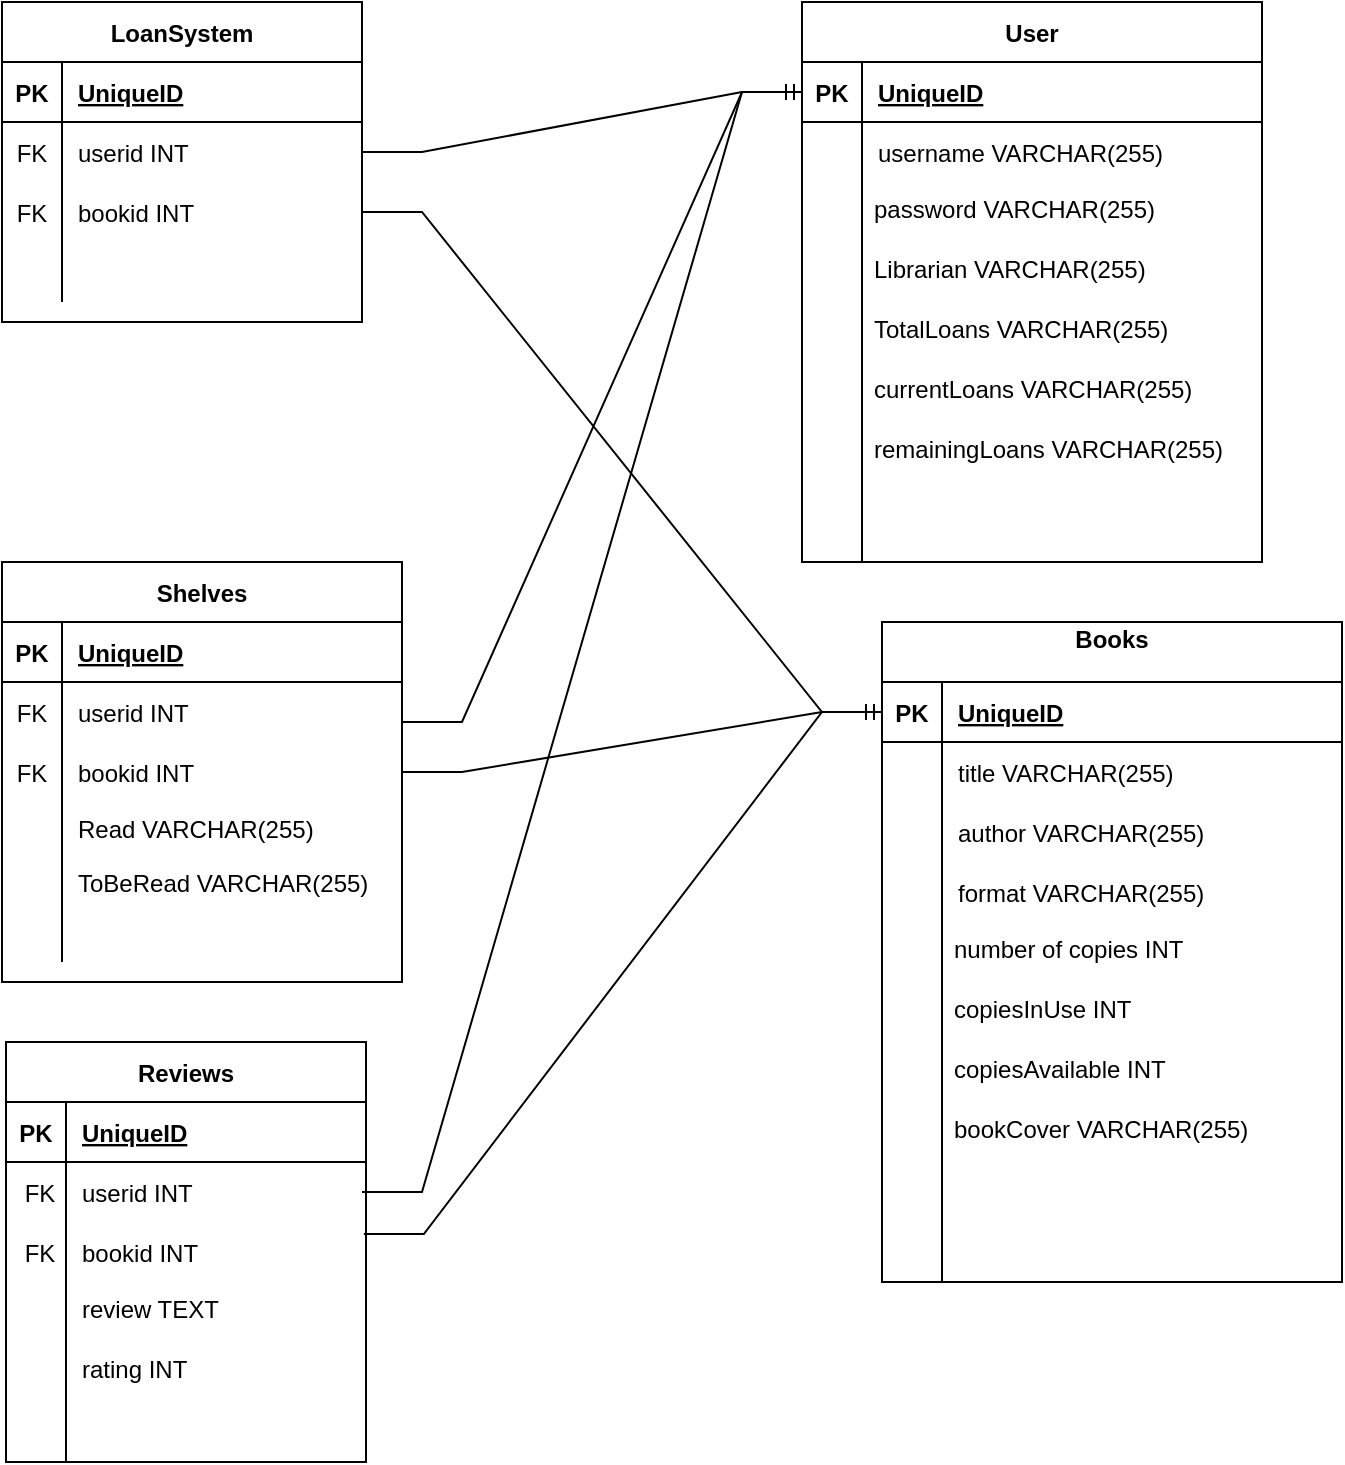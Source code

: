 <mxfile version="15.9.4" type="device"><diagram id="TDW12GCBttWU9cNFwAhl" name="Page-1"><mxGraphModel dx="946" dy="646" grid="1" gridSize="10" guides="1" tooltips="1" connect="1" arrows="1" fold="1" page="1" pageScale="1" pageWidth="827" pageHeight="1169" math="0" shadow="0"><root><mxCell id="0"/><mxCell id="1" parent="0"/><mxCell id="H6cB1yUhsyLTZpvgHEQn-14" value="Books&#10;" style="shape=table;startSize=30;container=1;collapsible=1;childLayout=tableLayout;fixedRows=1;rowLines=0;fontStyle=1;align=center;resizeLast=1;" parent="1" vertex="1"><mxGeometry x="560" y="350" width="230" height="330" as="geometry"/></mxCell><mxCell id="H6cB1yUhsyLTZpvgHEQn-15" value="" style="shape=partialRectangle;collapsible=0;dropTarget=0;pointerEvents=0;fillColor=none;top=0;left=0;bottom=1;right=0;points=[[0,0.5],[1,0.5]];portConstraint=eastwest;" parent="H6cB1yUhsyLTZpvgHEQn-14" vertex="1"><mxGeometry y="30" width="230" height="30" as="geometry"/></mxCell><mxCell id="H6cB1yUhsyLTZpvgHEQn-16" value="PK" style="shape=partialRectangle;connectable=0;fillColor=none;top=0;left=0;bottom=0;right=0;fontStyle=1;overflow=hidden;" parent="H6cB1yUhsyLTZpvgHEQn-15" vertex="1"><mxGeometry width="30" height="30" as="geometry"><mxRectangle width="30" height="30" as="alternateBounds"/></mxGeometry></mxCell><mxCell id="H6cB1yUhsyLTZpvgHEQn-17" value="UniqueID" style="shape=partialRectangle;connectable=0;fillColor=none;top=0;left=0;bottom=0;right=0;align=left;spacingLeft=6;fontStyle=5;overflow=hidden;" parent="H6cB1yUhsyLTZpvgHEQn-15" vertex="1"><mxGeometry x="30" width="200" height="30" as="geometry"><mxRectangle width="200" height="30" as="alternateBounds"/></mxGeometry></mxCell><mxCell id="H6cB1yUhsyLTZpvgHEQn-18" value="" style="shape=partialRectangle;collapsible=0;dropTarget=0;pointerEvents=0;fillColor=none;top=0;left=0;bottom=0;right=0;points=[[0,0.5],[1,0.5]];portConstraint=eastwest;" parent="H6cB1yUhsyLTZpvgHEQn-14" vertex="1"><mxGeometry y="60" width="230" height="30" as="geometry"/></mxCell><mxCell id="H6cB1yUhsyLTZpvgHEQn-19" value="" style="shape=partialRectangle;connectable=0;fillColor=none;top=0;left=0;bottom=0;right=0;editable=1;overflow=hidden;" parent="H6cB1yUhsyLTZpvgHEQn-18" vertex="1"><mxGeometry width="30" height="30" as="geometry"><mxRectangle width="30" height="30" as="alternateBounds"/></mxGeometry></mxCell><mxCell id="H6cB1yUhsyLTZpvgHEQn-20" value="title VARCHAR(255)" style="shape=partialRectangle;connectable=0;fillColor=none;top=0;left=0;bottom=0;right=0;align=left;spacingLeft=6;overflow=hidden;" parent="H6cB1yUhsyLTZpvgHEQn-18" vertex="1"><mxGeometry x="30" width="200" height="30" as="geometry"><mxRectangle width="200" height="30" as="alternateBounds"/></mxGeometry></mxCell><mxCell id="H6cB1yUhsyLTZpvgHEQn-21" value="" style="shape=partialRectangle;collapsible=0;dropTarget=0;pointerEvents=0;fillColor=none;top=0;left=0;bottom=0;right=0;points=[[0,0.5],[1,0.5]];portConstraint=eastwest;" parent="H6cB1yUhsyLTZpvgHEQn-14" vertex="1"><mxGeometry y="90" width="230" height="30" as="geometry"/></mxCell><mxCell id="H6cB1yUhsyLTZpvgHEQn-22" value="" style="shape=partialRectangle;connectable=0;fillColor=none;top=0;left=0;bottom=0;right=0;editable=1;overflow=hidden;" parent="H6cB1yUhsyLTZpvgHEQn-21" vertex="1"><mxGeometry width="30" height="30" as="geometry"><mxRectangle width="30" height="30" as="alternateBounds"/></mxGeometry></mxCell><mxCell id="H6cB1yUhsyLTZpvgHEQn-23" value="author VARCHAR(255)" style="shape=partialRectangle;connectable=0;fillColor=none;top=0;left=0;bottom=0;right=0;align=left;spacingLeft=6;overflow=hidden;" parent="H6cB1yUhsyLTZpvgHEQn-21" vertex="1"><mxGeometry x="30" width="200" height="30" as="geometry"><mxRectangle width="200" height="30" as="alternateBounds"/></mxGeometry></mxCell><mxCell id="H6cB1yUhsyLTZpvgHEQn-24" value="" style="shape=partialRectangle;collapsible=0;dropTarget=0;pointerEvents=0;fillColor=none;top=0;left=0;bottom=0;right=0;points=[[0,0.5],[1,0.5]];portConstraint=eastwest;" parent="H6cB1yUhsyLTZpvgHEQn-14" vertex="1"><mxGeometry y="120" width="230" height="210" as="geometry"/></mxCell><mxCell id="H6cB1yUhsyLTZpvgHEQn-25" value="" style="shape=partialRectangle;connectable=0;fillColor=none;top=0;left=0;bottom=0;right=0;editable=1;overflow=hidden;" parent="H6cB1yUhsyLTZpvgHEQn-24" vertex="1"><mxGeometry width="30" height="210" as="geometry"><mxRectangle width="30" height="210" as="alternateBounds"/></mxGeometry></mxCell><mxCell id="H6cB1yUhsyLTZpvgHEQn-26" value="" style="shape=partialRectangle;connectable=0;fillColor=none;top=0;left=0;bottom=0;right=0;align=left;spacingLeft=6;overflow=hidden;" parent="H6cB1yUhsyLTZpvgHEQn-24" vertex="1"><mxGeometry x="30" width="200" height="210" as="geometry"><mxRectangle width="200" height="210" as="alternateBounds"/></mxGeometry></mxCell><mxCell id="H6cB1yUhsyLTZpvgHEQn-27" value="User" style="shape=table;startSize=30;container=1;collapsible=1;childLayout=tableLayout;fixedRows=1;rowLines=0;fontStyle=1;align=center;resizeLast=1;" parent="1" vertex="1"><mxGeometry x="520" y="40" width="230" height="280" as="geometry"/></mxCell><mxCell id="H6cB1yUhsyLTZpvgHEQn-28" value="" style="shape=partialRectangle;collapsible=0;dropTarget=0;pointerEvents=0;fillColor=none;top=0;left=0;bottom=1;right=0;points=[[0,0.5],[1,0.5]];portConstraint=eastwest;" parent="H6cB1yUhsyLTZpvgHEQn-27" vertex="1"><mxGeometry y="30" width="230" height="30" as="geometry"/></mxCell><mxCell id="H6cB1yUhsyLTZpvgHEQn-29" value="PK" style="shape=partialRectangle;connectable=0;fillColor=none;top=0;left=0;bottom=0;right=0;fontStyle=1;overflow=hidden;" parent="H6cB1yUhsyLTZpvgHEQn-28" vertex="1"><mxGeometry width="30" height="30" as="geometry"><mxRectangle width="30" height="30" as="alternateBounds"/></mxGeometry></mxCell><mxCell id="H6cB1yUhsyLTZpvgHEQn-30" value="UniqueID" style="shape=partialRectangle;connectable=0;fillColor=none;top=0;left=0;bottom=0;right=0;align=left;spacingLeft=6;fontStyle=5;overflow=hidden;" parent="H6cB1yUhsyLTZpvgHEQn-28" vertex="1"><mxGeometry x="30" width="200" height="30" as="geometry"><mxRectangle width="200" height="30" as="alternateBounds"/></mxGeometry></mxCell><mxCell id="H6cB1yUhsyLTZpvgHEQn-31" value="" style="shape=partialRectangle;collapsible=0;dropTarget=0;pointerEvents=0;fillColor=none;top=0;left=0;bottom=0;right=0;points=[[0,0.5],[1,0.5]];portConstraint=eastwest;" parent="H6cB1yUhsyLTZpvgHEQn-27" vertex="1"><mxGeometry y="60" width="230" height="30" as="geometry"/></mxCell><mxCell id="H6cB1yUhsyLTZpvgHEQn-32" value="" style="shape=partialRectangle;connectable=0;fillColor=none;top=0;left=0;bottom=0;right=0;editable=1;overflow=hidden;" parent="H6cB1yUhsyLTZpvgHEQn-31" vertex="1"><mxGeometry width="30" height="30" as="geometry"><mxRectangle width="30" height="30" as="alternateBounds"/></mxGeometry></mxCell><mxCell id="H6cB1yUhsyLTZpvgHEQn-33" value="username VARCHAR(255)" style="shape=partialRectangle;connectable=0;fillColor=none;top=0;left=0;bottom=0;right=0;align=left;spacingLeft=6;overflow=hidden;" parent="H6cB1yUhsyLTZpvgHEQn-31" vertex="1"><mxGeometry x="30" width="200" height="30" as="geometry"><mxRectangle width="200" height="30" as="alternateBounds"/></mxGeometry></mxCell><mxCell id="H6cB1yUhsyLTZpvgHEQn-34" value="" style="shape=partialRectangle;collapsible=0;dropTarget=0;pointerEvents=0;fillColor=none;top=0;left=0;bottom=0;right=0;points=[[0,0.5],[1,0.5]];portConstraint=eastwest;" parent="H6cB1yUhsyLTZpvgHEQn-27" vertex="1"><mxGeometry y="90" width="230" height="90" as="geometry"/></mxCell><mxCell id="H6cB1yUhsyLTZpvgHEQn-35" value="" style="shape=partialRectangle;connectable=0;fillColor=none;top=0;left=0;bottom=0;right=0;editable=1;overflow=hidden;" parent="H6cB1yUhsyLTZpvgHEQn-34" vertex="1"><mxGeometry width="30" height="90" as="geometry"><mxRectangle width="30" height="90" as="alternateBounds"/></mxGeometry></mxCell><mxCell id="H6cB1yUhsyLTZpvgHEQn-36" value="" style="shape=partialRectangle;connectable=0;fillColor=none;top=0;left=0;bottom=0;right=0;align=left;spacingLeft=6;overflow=hidden;" parent="H6cB1yUhsyLTZpvgHEQn-34" vertex="1"><mxGeometry x="30" width="200" height="90" as="geometry"><mxRectangle width="200" height="90" as="alternateBounds"/></mxGeometry></mxCell><mxCell id="H6cB1yUhsyLTZpvgHEQn-37" value="" style="shape=partialRectangle;collapsible=0;dropTarget=0;pointerEvents=0;fillColor=none;top=0;left=0;bottom=0;right=0;points=[[0,0.5],[1,0.5]];portConstraint=eastwest;" parent="H6cB1yUhsyLTZpvgHEQn-27" vertex="1"><mxGeometry y="180" width="230" height="100" as="geometry"/></mxCell><mxCell id="H6cB1yUhsyLTZpvgHEQn-38" value="" style="shape=partialRectangle;connectable=0;fillColor=none;top=0;left=0;bottom=0;right=0;editable=1;overflow=hidden;" parent="H6cB1yUhsyLTZpvgHEQn-37" vertex="1"><mxGeometry width="30" height="100" as="geometry"><mxRectangle width="30" height="100" as="alternateBounds"/></mxGeometry></mxCell><mxCell id="H6cB1yUhsyLTZpvgHEQn-39" value="" style="shape=partialRectangle;connectable=0;fillColor=none;top=0;left=0;bottom=0;right=0;align=left;spacingLeft=6;overflow=hidden;" parent="H6cB1yUhsyLTZpvgHEQn-37" vertex="1"><mxGeometry x="30" width="200" height="100" as="geometry"><mxRectangle width="200" height="100" as="alternateBounds"/></mxGeometry></mxCell><mxCell id="H6cB1yUhsyLTZpvgHEQn-40" value="LoanSystem" style="shape=table;startSize=30;container=1;collapsible=1;childLayout=tableLayout;fixedRows=1;rowLines=0;fontStyle=1;align=center;resizeLast=1;" parent="1" vertex="1"><mxGeometry x="120" y="40" width="180" height="160" as="geometry"/></mxCell><mxCell id="H6cB1yUhsyLTZpvgHEQn-41" value="" style="shape=partialRectangle;collapsible=0;dropTarget=0;pointerEvents=0;fillColor=none;top=0;left=0;bottom=1;right=0;points=[[0,0.5],[1,0.5]];portConstraint=eastwest;" parent="H6cB1yUhsyLTZpvgHEQn-40" vertex="1"><mxGeometry y="30" width="180" height="30" as="geometry"/></mxCell><mxCell id="H6cB1yUhsyLTZpvgHEQn-42" value="PK" style="shape=partialRectangle;connectable=0;fillColor=none;top=0;left=0;bottom=0;right=0;fontStyle=1;overflow=hidden;" parent="H6cB1yUhsyLTZpvgHEQn-41" vertex="1"><mxGeometry width="30" height="30" as="geometry"><mxRectangle width="30" height="30" as="alternateBounds"/></mxGeometry></mxCell><mxCell id="H6cB1yUhsyLTZpvgHEQn-43" value="UniqueID" style="shape=partialRectangle;connectable=0;fillColor=none;top=0;left=0;bottom=0;right=0;align=left;spacingLeft=6;fontStyle=5;overflow=hidden;" parent="H6cB1yUhsyLTZpvgHEQn-41" vertex="1"><mxGeometry x="30" width="150" height="30" as="geometry"><mxRectangle width="150" height="30" as="alternateBounds"/></mxGeometry></mxCell><mxCell id="H6cB1yUhsyLTZpvgHEQn-44" value="" style="shape=partialRectangle;collapsible=0;dropTarget=0;pointerEvents=0;fillColor=none;top=0;left=0;bottom=0;right=0;points=[[0,0.5],[1,0.5]];portConstraint=eastwest;" parent="H6cB1yUhsyLTZpvgHEQn-40" vertex="1"><mxGeometry y="60" width="180" height="30" as="geometry"/></mxCell><mxCell id="H6cB1yUhsyLTZpvgHEQn-45" value="FK" style="shape=partialRectangle;connectable=0;fillColor=none;top=0;left=0;bottom=0;right=0;editable=1;overflow=hidden;" parent="H6cB1yUhsyLTZpvgHEQn-44" vertex="1"><mxGeometry width="30" height="30" as="geometry"><mxRectangle width="30" height="30" as="alternateBounds"/></mxGeometry></mxCell><mxCell id="H6cB1yUhsyLTZpvgHEQn-46" value="userid INT" style="shape=partialRectangle;connectable=0;fillColor=none;top=0;left=0;bottom=0;right=0;align=left;spacingLeft=6;overflow=hidden;" parent="H6cB1yUhsyLTZpvgHEQn-44" vertex="1"><mxGeometry x="30" width="150" height="30" as="geometry"><mxRectangle width="150" height="30" as="alternateBounds"/></mxGeometry></mxCell><mxCell id="H6cB1yUhsyLTZpvgHEQn-47" value="" style="shape=partialRectangle;collapsible=0;dropTarget=0;pointerEvents=0;fillColor=none;top=0;left=0;bottom=0;right=0;points=[[0,0.5],[1,0.5]];portConstraint=eastwest;" parent="H6cB1yUhsyLTZpvgHEQn-40" vertex="1"><mxGeometry y="90" width="180" height="30" as="geometry"/></mxCell><mxCell id="H6cB1yUhsyLTZpvgHEQn-48" value="FK" style="shape=partialRectangle;connectable=0;fillColor=none;top=0;left=0;bottom=0;right=0;editable=1;overflow=hidden;" parent="H6cB1yUhsyLTZpvgHEQn-47" vertex="1"><mxGeometry width="30" height="30" as="geometry"><mxRectangle width="30" height="30" as="alternateBounds"/></mxGeometry></mxCell><mxCell id="H6cB1yUhsyLTZpvgHEQn-49" value="bookid INT" style="shape=partialRectangle;connectable=0;fillColor=none;top=0;left=0;bottom=0;right=0;align=left;spacingLeft=6;overflow=hidden;" parent="H6cB1yUhsyLTZpvgHEQn-47" vertex="1"><mxGeometry x="30" width="150" height="30" as="geometry"><mxRectangle width="150" height="30" as="alternateBounds"/></mxGeometry></mxCell><mxCell id="H6cB1yUhsyLTZpvgHEQn-50" value="" style="shape=partialRectangle;collapsible=0;dropTarget=0;pointerEvents=0;fillColor=none;top=0;left=0;bottom=0;right=0;points=[[0,0.5],[1,0.5]];portConstraint=eastwest;" parent="H6cB1yUhsyLTZpvgHEQn-40" vertex="1"><mxGeometry y="120" width="180" height="30" as="geometry"/></mxCell><mxCell id="H6cB1yUhsyLTZpvgHEQn-51" value="" style="shape=partialRectangle;connectable=0;fillColor=none;top=0;left=0;bottom=0;right=0;editable=1;overflow=hidden;" parent="H6cB1yUhsyLTZpvgHEQn-50" vertex="1"><mxGeometry width="30" height="30" as="geometry"><mxRectangle width="30" height="30" as="alternateBounds"/></mxGeometry></mxCell><mxCell id="H6cB1yUhsyLTZpvgHEQn-52" value="" style="shape=partialRectangle;connectable=0;fillColor=none;top=0;left=0;bottom=0;right=0;align=left;spacingLeft=6;overflow=hidden;" parent="H6cB1yUhsyLTZpvgHEQn-50" vertex="1"><mxGeometry x="30" width="150" height="30" as="geometry"><mxRectangle width="150" height="30" as="alternateBounds"/></mxGeometry></mxCell><mxCell id="H6cB1yUhsyLTZpvgHEQn-54" value="" style="shape=partialRectangle;collapsible=0;dropTarget=0;pointerEvents=0;fillColor=none;top=0;left=0;bottom=0;right=0;points=[[0,0.5],[1,0.5]];portConstraint=eastwest;" parent="1" vertex="1"><mxGeometry x="560" y="470" width="180" height="30" as="geometry"/></mxCell><mxCell id="H6cB1yUhsyLTZpvgHEQn-55" value="" style="shape=partialRectangle;connectable=0;fillColor=none;top=0;left=0;bottom=0;right=0;editable=1;overflow=hidden;" parent="H6cB1yUhsyLTZpvgHEQn-54" vertex="1"><mxGeometry width="30" height="30" as="geometry"><mxRectangle width="30" height="30" as="alternateBounds"/></mxGeometry></mxCell><mxCell id="H6cB1yUhsyLTZpvgHEQn-56" value="format VARCHAR(255)" style="shape=partialRectangle;connectable=0;fillColor=none;top=0;left=0;bottom=0;right=0;align=left;spacingLeft=6;overflow=hidden;" parent="H6cB1yUhsyLTZpvgHEQn-54" vertex="1"><mxGeometry x="30" width="150" height="30" as="geometry"><mxRectangle width="150" height="30" as="alternateBounds"/></mxGeometry></mxCell><mxCell id="H6cB1yUhsyLTZpvgHEQn-62" value="" style="edgeStyle=entityRelationEdgeStyle;fontSize=12;html=1;endArrow=ERmandOne;rounded=0;entryX=0;entryY=0.5;entryDx=0;entryDy=0;exitX=1;exitY=0.5;exitDx=0;exitDy=0;" parent="1" source="H6cB1yUhsyLTZpvgHEQn-47" target="H6cB1yUhsyLTZpvgHEQn-15" edge="1"><mxGeometry width="100" height="100" relative="1" as="geometry"><mxPoint x="300" y="120" as="sourcePoint"/><mxPoint x="400" y="20" as="targetPoint"/></mxGeometry></mxCell><mxCell id="H6cB1yUhsyLTZpvgHEQn-64" value="" style="edgeStyle=entityRelationEdgeStyle;fontSize=12;html=1;endArrow=ERmandOne;rounded=0;entryX=0;entryY=0.5;entryDx=0;entryDy=0;exitX=1;exitY=0.5;exitDx=0;exitDy=0;" parent="1" source="H6cB1yUhsyLTZpvgHEQn-44" target="H6cB1yUhsyLTZpvgHEQn-28" edge="1"><mxGeometry width="100" height="100" relative="1" as="geometry"><mxPoint x="330" y="110" as="sourcePoint"/><mxPoint x="390" y="20" as="targetPoint"/></mxGeometry></mxCell><mxCell id="H6cB1yUhsyLTZpvgHEQn-65" value="Shelves" style="shape=table;startSize=30;container=1;collapsible=1;childLayout=tableLayout;fixedRows=1;rowLines=0;fontStyle=1;align=center;resizeLast=1;" parent="1" vertex="1"><mxGeometry x="120" y="320" width="200" height="210" as="geometry"/></mxCell><mxCell id="H6cB1yUhsyLTZpvgHEQn-66" value="" style="shape=partialRectangle;collapsible=0;dropTarget=0;pointerEvents=0;fillColor=none;top=0;left=0;bottom=1;right=0;points=[[0,0.5],[1,0.5]];portConstraint=eastwest;" parent="H6cB1yUhsyLTZpvgHEQn-65" vertex="1"><mxGeometry y="30" width="200" height="30" as="geometry"/></mxCell><mxCell id="H6cB1yUhsyLTZpvgHEQn-67" value="PK" style="shape=partialRectangle;connectable=0;fillColor=none;top=0;left=0;bottom=0;right=0;fontStyle=1;overflow=hidden;" parent="H6cB1yUhsyLTZpvgHEQn-66" vertex="1"><mxGeometry width="30" height="30" as="geometry"><mxRectangle width="30" height="30" as="alternateBounds"/></mxGeometry></mxCell><mxCell id="H6cB1yUhsyLTZpvgHEQn-68" value="UniqueID" style="shape=partialRectangle;connectable=0;fillColor=none;top=0;left=0;bottom=0;right=0;align=left;spacingLeft=6;fontStyle=5;overflow=hidden;" parent="H6cB1yUhsyLTZpvgHEQn-66" vertex="1"><mxGeometry x="30" width="170" height="30" as="geometry"><mxRectangle width="170" height="30" as="alternateBounds"/></mxGeometry></mxCell><mxCell id="H6cB1yUhsyLTZpvgHEQn-69" value="" style="shape=partialRectangle;collapsible=0;dropTarget=0;pointerEvents=0;fillColor=none;top=0;left=0;bottom=0;right=0;points=[[0,0.5],[1,0.5]];portConstraint=eastwest;" parent="H6cB1yUhsyLTZpvgHEQn-65" vertex="1"><mxGeometry y="60" width="200" height="30" as="geometry"/></mxCell><mxCell id="H6cB1yUhsyLTZpvgHEQn-70" value="FK" style="shape=partialRectangle;connectable=0;fillColor=none;top=0;left=0;bottom=0;right=0;editable=1;overflow=hidden;" parent="H6cB1yUhsyLTZpvgHEQn-69" vertex="1"><mxGeometry width="30" height="30" as="geometry"><mxRectangle width="30" height="30" as="alternateBounds"/></mxGeometry></mxCell><mxCell id="H6cB1yUhsyLTZpvgHEQn-71" value="userid INT" style="shape=partialRectangle;connectable=0;fillColor=none;top=0;left=0;bottom=0;right=0;align=left;spacingLeft=6;overflow=hidden;" parent="H6cB1yUhsyLTZpvgHEQn-69" vertex="1"><mxGeometry x="30" width="170" height="30" as="geometry"><mxRectangle width="170" height="30" as="alternateBounds"/></mxGeometry></mxCell><mxCell id="H6cB1yUhsyLTZpvgHEQn-72" value="" style="shape=partialRectangle;collapsible=0;dropTarget=0;pointerEvents=0;fillColor=none;top=0;left=0;bottom=0;right=0;points=[[0,0.5],[1,0.5]];portConstraint=eastwest;" parent="H6cB1yUhsyLTZpvgHEQn-65" vertex="1"><mxGeometry y="90" width="200" height="30" as="geometry"/></mxCell><mxCell id="H6cB1yUhsyLTZpvgHEQn-73" value="FK" style="shape=partialRectangle;connectable=0;fillColor=none;top=0;left=0;bottom=0;right=0;editable=1;overflow=hidden;" parent="H6cB1yUhsyLTZpvgHEQn-72" vertex="1"><mxGeometry width="30" height="30" as="geometry"><mxRectangle width="30" height="30" as="alternateBounds"/></mxGeometry></mxCell><mxCell id="H6cB1yUhsyLTZpvgHEQn-74" value="bookid INT" style="shape=partialRectangle;connectable=0;fillColor=none;top=0;left=0;bottom=0;right=0;align=left;spacingLeft=6;overflow=hidden;" parent="H6cB1yUhsyLTZpvgHEQn-72" vertex="1"><mxGeometry x="30" width="170" height="30" as="geometry"><mxRectangle width="170" height="30" as="alternateBounds"/></mxGeometry></mxCell><mxCell id="H6cB1yUhsyLTZpvgHEQn-75" value="" style="shape=partialRectangle;collapsible=0;dropTarget=0;pointerEvents=0;fillColor=none;top=0;left=0;bottom=0;right=0;points=[[0,0.5],[1,0.5]];portConstraint=eastwest;" parent="H6cB1yUhsyLTZpvgHEQn-65" vertex="1"><mxGeometry y="120" width="200" height="80" as="geometry"/></mxCell><mxCell id="H6cB1yUhsyLTZpvgHEQn-76" value="" style="shape=partialRectangle;connectable=0;fillColor=none;top=0;left=0;bottom=0;right=0;editable=1;overflow=hidden;" parent="H6cB1yUhsyLTZpvgHEQn-75" vertex="1"><mxGeometry width="30" height="80" as="geometry"><mxRectangle width="30" height="80" as="alternateBounds"/></mxGeometry></mxCell><mxCell id="H6cB1yUhsyLTZpvgHEQn-77" value="ToBeRead VARCHAR(255)" style="shape=partialRectangle;connectable=0;fillColor=none;top=0;left=0;bottom=0;right=0;align=left;spacingLeft=6;overflow=hidden;" parent="H6cB1yUhsyLTZpvgHEQn-75" vertex="1"><mxGeometry x="30" width="170" height="80" as="geometry"><mxRectangle width="170" height="80" as="alternateBounds"/></mxGeometry></mxCell><mxCell id="H6cB1yUhsyLTZpvgHEQn-83" value="Read VARCHAR(255)" style="text;strokeColor=none;fillColor=none;spacingLeft=4;spacingRight=4;overflow=hidden;rotatable=0;points=[[0,0.5],[1,0.5]];portConstraint=eastwest;fontSize=12;" parent="1" vertex="1"><mxGeometry x="152" y="440" width="150" height="30" as="geometry"/></mxCell><mxCell id="H6cB1yUhsyLTZpvgHEQn-85" value="password VARCHAR(255)" style="text;strokeColor=none;fillColor=none;spacingLeft=4;spacingRight=4;overflow=hidden;rotatable=0;points=[[0,0.5],[1,0.5]];portConstraint=eastwest;fontSize=12;" parent="1" vertex="1"><mxGeometry x="550" y="130" width="170" height="30" as="geometry"/></mxCell><mxCell id="H6cB1yUhsyLTZpvgHEQn-86" value="Librarian VARCHAR(255)" style="text;strokeColor=none;fillColor=none;spacingLeft=4;spacingRight=4;overflow=hidden;rotatable=0;points=[[0,0.5],[1,0.5]];portConstraint=eastwest;fontSize=12;" parent="1" vertex="1"><mxGeometry x="550" y="160" width="150" height="30" as="geometry"/></mxCell><mxCell id="H6cB1yUhsyLTZpvgHEQn-87" value="TotalLoans VARCHAR(255)" style="text;strokeColor=none;fillColor=none;spacingLeft=4;spacingRight=4;overflow=hidden;rotatable=0;points=[[0,0.5],[1,0.5]];portConstraint=eastwest;fontSize=12;" parent="1" vertex="1"><mxGeometry x="550" y="190" width="160" height="30" as="geometry"/></mxCell><mxCell id="H6cB1yUhsyLTZpvgHEQn-88" value="currentLoans VARCHAR(255)" style="text;strokeColor=none;fillColor=none;spacingLeft=4;spacingRight=4;overflow=hidden;rotatable=0;points=[[0,0.5],[1,0.5]];portConstraint=eastwest;fontSize=12;" parent="1" vertex="1"><mxGeometry x="550" y="220" width="180" height="30" as="geometry"/></mxCell><mxCell id="H6cB1yUhsyLTZpvgHEQn-89" value="remainingLoans VARCHAR(255)" style="text;strokeColor=none;fillColor=none;spacingLeft=4;spacingRight=4;overflow=hidden;rotatable=0;points=[[0,0.5],[1,0.5]];portConstraint=eastwest;fontSize=12;" parent="1" vertex="1"><mxGeometry x="550" y="250" width="190" height="30" as="geometry"/></mxCell><mxCell id="H6cB1yUhsyLTZpvgHEQn-90" value="number of copies INT" style="text;strokeColor=none;fillColor=none;spacingLeft=4;spacingRight=4;overflow=hidden;rotatable=0;points=[[0,0.5],[1,0.5]];portConstraint=eastwest;fontSize=12;" parent="1" vertex="1"><mxGeometry x="590" y="500" width="140" height="20" as="geometry"/></mxCell><mxCell id="H6cB1yUhsyLTZpvgHEQn-91" value="copiesInUse INT" style="text;strokeColor=none;fillColor=none;spacingLeft=4;spacingRight=4;overflow=hidden;rotatable=0;points=[[0,0.5],[1,0.5]];portConstraint=eastwest;fontSize=12;" parent="1" vertex="1"><mxGeometry x="590" y="530" width="110" height="30" as="geometry"/></mxCell><mxCell id="H6cB1yUhsyLTZpvgHEQn-92" value="copiesAvailable INT" style="text;strokeColor=none;fillColor=none;spacingLeft=4;spacingRight=4;overflow=hidden;rotatable=0;points=[[0,0.5],[1,0.5]];portConstraint=eastwest;fontSize=12;" parent="1" vertex="1"><mxGeometry x="590" y="560" width="120" height="30" as="geometry"/></mxCell><mxCell id="H6cB1yUhsyLTZpvgHEQn-93" value="bookCover VARCHAR(255)" style="text;strokeColor=none;fillColor=none;spacingLeft=4;spacingRight=4;overflow=hidden;rotatable=0;points=[[0,0.5],[1,0.5]];portConstraint=eastwest;fontSize=12;" parent="1" vertex="1"><mxGeometry x="590" y="590" width="170" height="30" as="geometry"/></mxCell><mxCell id="H6cB1yUhsyLTZpvgHEQn-94" value="" style="edgeStyle=entityRelationEdgeStyle;fontSize=12;html=1;endArrow=ERmandOne;rounded=0;entryX=0;entryY=0.5;entryDx=0;entryDy=0;" parent="1" target="H6cB1yUhsyLTZpvgHEQn-28" edge="1"><mxGeometry width="100" height="100" relative="1" as="geometry"><mxPoint x="320" y="400" as="sourcePoint"/><mxPoint x="420" y="300" as="targetPoint"/></mxGeometry></mxCell><mxCell id="H6cB1yUhsyLTZpvgHEQn-96" value="" style="edgeStyle=entityRelationEdgeStyle;fontSize=12;html=1;endArrow=ERmandOne;rounded=0;exitX=1;exitY=0.5;exitDx=0;exitDy=0;entryX=0;entryY=0.5;entryDx=0;entryDy=0;" parent="1" source="H6cB1yUhsyLTZpvgHEQn-72" target="H6cB1yUhsyLTZpvgHEQn-15" edge="1"><mxGeometry width="100" height="100" relative="1" as="geometry"><mxPoint x="450" y="460" as="sourcePoint"/><mxPoint x="550" y="360" as="targetPoint"/></mxGeometry></mxCell><mxCell id="3XDQ8odhSdFbXI4lBO8M-16" value="Reviews" style="shape=table;startSize=30;container=1;collapsible=1;childLayout=tableLayout;fixedRows=1;rowLines=0;fontStyle=1;align=center;resizeLast=1;" vertex="1" parent="1"><mxGeometry x="122" y="560" width="180" height="210" as="geometry"/></mxCell><mxCell id="3XDQ8odhSdFbXI4lBO8M-17" value="" style="shape=partialRectangle;collapsible=0;dropTarget=0;pointerEvents=0;fillColor=none;top=0;left=0;bottom=1;right=0;points=[[0,0.5],[1,0.5]];portConstraint=eastwest;" vertex="1" parent="3XDQ8odhSdFbXI4lBO8M-16"><mxGeometry y="30" width="180" height="30" as="geometry"/></mxCell><mxCell id="3XDQ8odhSdFbXI4lBO8M-18" value="PK" style="shape=partialRectangle;connectable=0;fillColor=none;top=0;left=0;bottom=0;right=0;fontStyle=1;overflow=hidden;" vertex="1" parent="3XDQ8odhSdFbXI4lBO8M-17"><mxGeometry width="30" height="30" as="geometry"><mxRectangle width="30" height="30" as="alternateBounds"/></mxGeometry></mxCell><mxCell id="3XDQ8odhSdFbXI4lBO8M-19" value="UniqueID" style="shape=partialRectangle;connectable=0;fillColor=none;top=0;left=0;bottom=0;right=0;align=left;spacingLeft=6;fontStyle=5;overflow=hidden;" vertex="1" parent="3XDQ8odhSdFbXI4lBO8M-17"><mxGeometry x="30" width="150" height="30" as="geometry"><mxRectangle width="150" height="30" as="alternateBounds"/></mxGeometry></mxCell><mxCell id="3XDQ8odhSdFbXI4lBO8M-20" value="" style="shape=partialRectangle;collapsible=0;dropTarget=0;pointerEvents=0;fillColor=none;top=0;left=0;bottom=0;right=0;points=[[0,0.5],[1,0.5]];portConstraint=eastwest;" vertex="1" parent="3XDQ8odhSdFbXI4lBO8M-16"><mxGeometry y="60" width="180" height="30" as="geometry"/></mxCell><mxCell id="3XDQ8odhSdFbXI4lBO8M-21" value="" style="shape=partialRectangle;connectable=0;fillColor=none;top=0;left=0;bottom=0;right=0;editable=1;overflow=hidden;" vertex="1" parent="3XDQ8odhSdFbXI4lBO8M-20"><mxGeometry width="30" height="30" as="geometry"><mxRectangle width="30" height="30" as="alternateBounds"/></mxGeometry></mxCell><mxCell id="3XDQ8odhSdFbXI4lBO8M-22" value="userid INT" style="shape=partialRectangle;connectable=0;fillColor=none;top=0;left=0;bottom=0;right=0;align=left;spacingLeft=6;overflow=hidden;" vertex="1" parent="3XDQ8odhSdFbXI4lBO8M-20"><mxGeometry x="30" width="150" height="30" as="geometry"><mxRectangle width="150" height="30" as="alternateBounds"/></mxGeometry></mxCell><mxCell id="3XDQ8odhSdFbXI4lBO8M-23" value="" style="shape=partialRectangle;collapsible=0;dropTarget=0;pointerEvents=0;fillColor=none;top=0;left=0;bottom=0;right=0;points=[[0,0.5],[1,0.5]];portConstraint=eastwest;" vertex="1" parent="3XDQ8odhSdFbXI4lBO8M-16"><mxGeometry y="90" width="180" height="30" as="geometry"/></mxCell><mxCell id="3XDQ8odhSdFbXI4lBO8M-24" value="" style="shape=partialRectangle;connectable=0;fillColor=none;top=0;left=0;bottom=0;right=0;editable=1;overflow=hidden;" vertex="1" parent="3XDQ8odhSdFbXI4lBO8M-23"><mxGeometry width="30" height="30" as="geometry"><mxRectangle width="30" height="30" as="alternateBounds"/></mxGeometry></mxCell><mxCell id="3XDQ8odhSdFbXI4lBO8M-25" value="bookid INT" style="shape=partialRectangle;connectable=0;fillColor=none;top=0;left=0;bottom=0;right=0;align=left;spacingLeft=6;overflow=hidden;" vertex="1" parent="3XDQ8odhSdFbXI4lBO8M-23"><mxGeometry x="30" width="150" height="30" as="geometry"><mxRectangle width="150" height="30" as="alternateBounds"/></mxGeometry></mxCell><mxCell id="3XDQ8odhSdFbXI4lBO8M-26" value="" style="shape=partialRectangle;collapsible=0;dropTarget=0;pointerEvents=0;fillColor=none;top=0;left=0;bottom=0;right=0;points=[[0,0.5],[1,0.5]];portConstraint=eastwest;" vertex="1" parent="3XDQ8odhSdFbXI4lBO8M-16"><mxGeometry y="120" width="180" height="90" as="geometry"/></mxCell><mxCell id="3XDQ8odhSdFbXI4lBO8M-27" value="" style="shape=partialRectangle;connectable=0;fillColor=none;top=0;left=0;bottom=0;right=0;editable=1;overflow=hidden;" vertex="1" parent="3XDQ8odhSdFbXI4lBO8M-26"><mxGeometry width="30" height="90" as="geometry"><mxRectangle width="30" height="90" as="alternateBounds"/></mxGeometry></mxCell><mxCell id="3XDQ8odhSdFbXI4lBO8M-28" value="" style="shape=partialRectangle;connectable=0;fillColor=none;top=0;left=0;bottom=0;right=0;align=left;spacingLeft=6;overflow=hidden;" vertex="1" parent="3XDQ8odhSdFbXI4lBO8M-26"><mxGeometry x="30" width="150" height="90" as="geometry"><mxRectangle width="150" height="90" as="alternateBounds"/></mxGeometry></mxCell><mxCell id="3XDQ8odhSdFbXI4lBO8M-29" value="FK" style="shape=partialRectangle;connectable=0;fillColor=none;top=0;left=0;bottom=0;right=0;editable=1;overflow=hidden;" vertex="1" parent="1"><mxGeometry x="124" y="620" width="30" height="30" as="geometry"><mxRectangle width="30" height="30" as="alternateBounds"/></mxGeometry></mxCell><mxCell id="3XDQ8odhSdFbXI4lBO8M-30" value="FK" style="shape=partialRectangle;connectable=0;fillColor=none;top=0;left=0;bottom=0;right=0;editable=1;overflow=hidden;" vertex="1" parent="1"><mxGeometry x="124" y="650" width="30" height="30" as="geometry"><mxRectangle width="30" height="30" as="alternateBounds"/></mxGeometry></mxCell><mxCell id="3XDQ8odhSdFbXI4lBO8M-31" value="review TEXT" style="text;strokeColor=none;fillColor=none;spacingLeft=4;spacingRight=4;overflow=hidden;rotatable=0;points=[[0,0.5],[1,0.5]];portConstraint=eastwest;fontSize=12;" vertex="1" parent="1"><mxGeometry x="154" y="680" width="148" height="40" as="geometry"/></mxCell><mxCell id="3XDQ8odhSdFbXI4lBO8M-32" value="rating INT" style="text;strokeColor=none;fillColor=none;spacingLeft=4;spacingRight=4;overflow=hidden;rotatable=0;points=[[0,0.5],[1,0.5]];portConstraint=eastwest;fontSize=12;" vertex="1" parent="1"><mxGeometry x="154" y="710" width="138" height="30" as="geometry"/></mxCell><mxCell id="3XDQ8odhSdFbXI4lBO8M-33" value="" style="edgeStyle=entityRelationEdgeStyle;fontSize=12;html=1;endArrow=ERmandOne;rounded=0;entryX=0;entryY=0.5;entryDx=0;entryDy=0;exitX=0.994;exitY=0.2;exitDx=0;exitDy=0;exitPerimeter=0;" edge="1" parent="1" source="3XDQ8odhSdFbXI4lBO8M-23" target="H6cB1yUhsyLTZpvgHEQn-15"><mxGeometry width="100" height="100" relative="1" as="geometry"><mxPoint x="290" y="560" as="sourcePoint"/><mxPoint x="390" y="460" as="targetPoint"/></mxGeometry></mxCell><mxCell id="3XDQ8odhSdFbXI4lBO8M-37" value="" style="edgeStyle=entityRelationEdgeStyle;fontSize=12;html=1;endArrow=ERmandOne;rounded=0;entryX=0;entryY=0.5;entryDx=0;entryDy=0;" edge="1" parent="1" target="H6cB1yUhsyLTZpvgHEQn-28"><mxGeometry width="100" height="100" relative="1" as="geometry"><mxPoint x="300" y="635" as="sourcePoint"/><mxPoint x="460" y="300" as="targetPoint"/></mxGeometry></mxCell></root></mxGraphModel></diagram></mxfile>